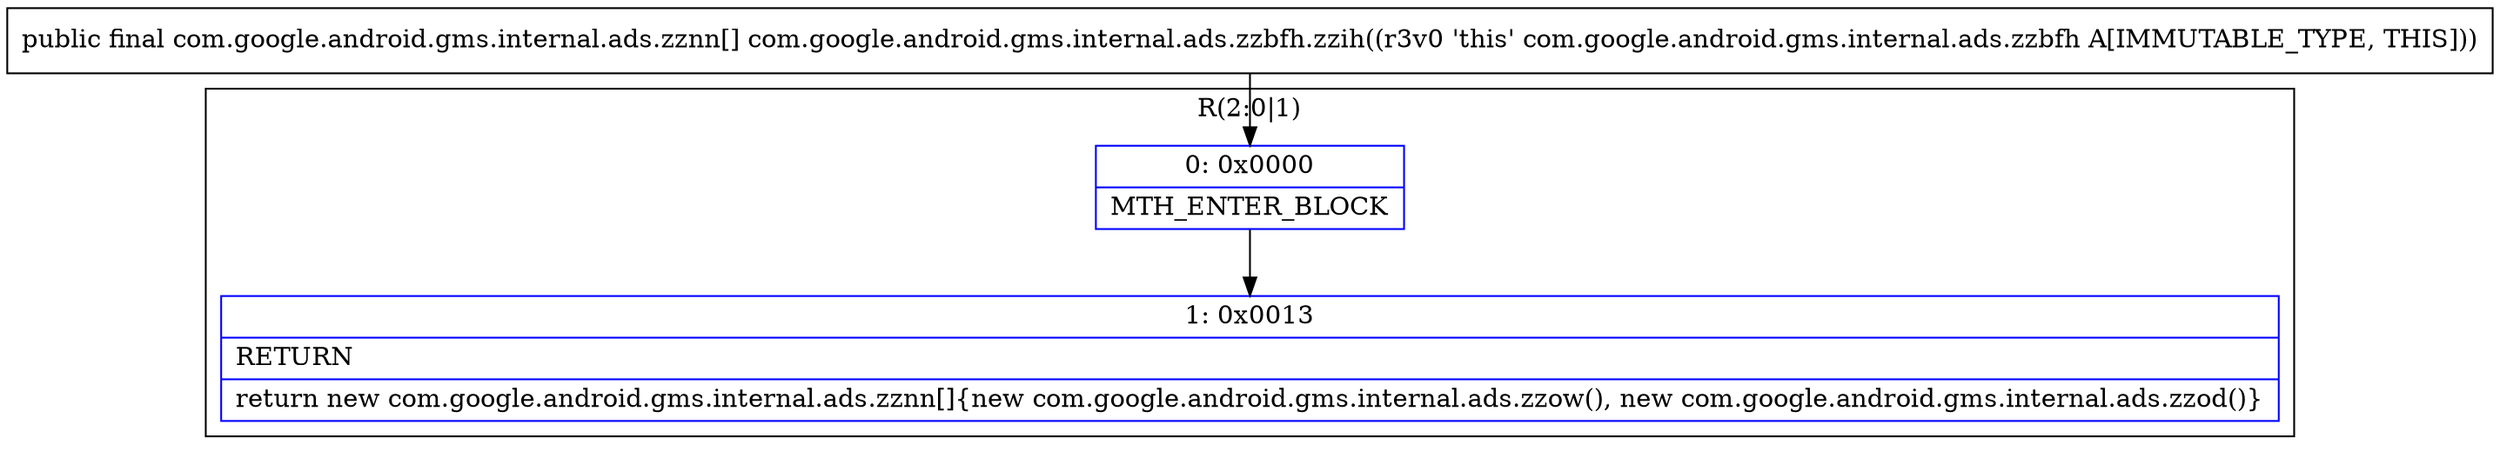 digraph "CFG forcom.google.android.gms.internal.ads.zzbfh.zzih()[Lcom\/google\/android\/gms\/internal\/ads\/zznn;" {
subgraph cluster_Region_615408143 {
label = "R(2:0|1)";
node [shape=record,color=blue];
Node_0 [shape=record,label="{0\:\ 0x0000|MTH_ENTER_BLOCK\l}"];
Node_1 [shape=record,label="{1\:\ 0x0013|RETURN\l|return new com.google.android.gms.internal.ads.zznn[]\{new com.google.android.gms.internal.ads.zzow(), new com.google.android.gms.internal.ads.zzod()\}\l}"];
}
MethodNode[shape=record,label="{public final com.google.android.gms.internal.ads.zznn[] com.google.android.gms.internal.ads.zzbfh.zzih((r3v0 'this' com.google.android.gms.internal.ads.zzbfh A[IMMUTABLE_TYPE, THIS])) }"];
MethodNode -> Node_0;
Node_0 -> Node_1;
}

